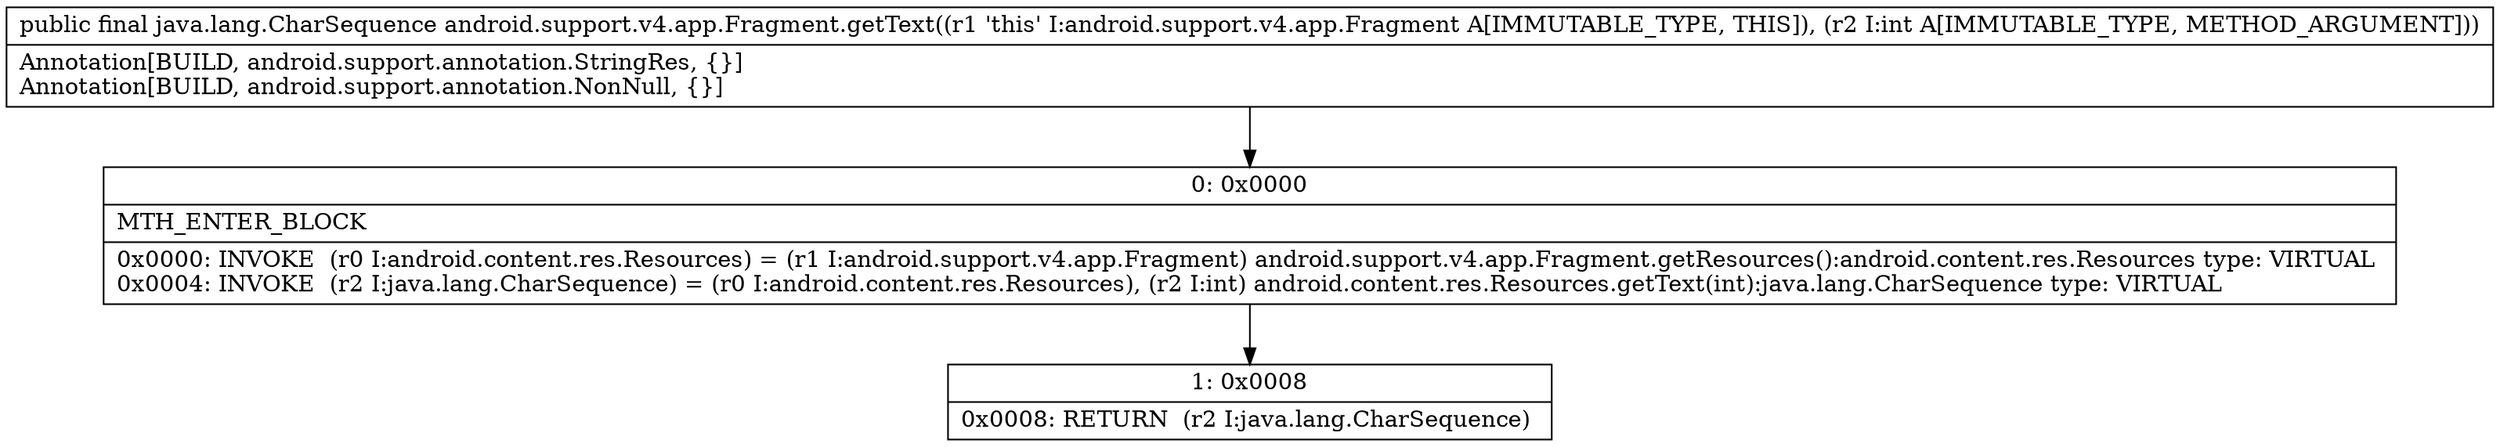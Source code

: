 digraph "CFG forandroid.support.v4.app.Fragment.getText(I)Ljava\/lang\/CharSequence;" {
Node_0 [shape=record,label="{0\:\ 0x0000|MTH_ENTER_BLOCK\l|0x0000: INVOKE  (r0 I:android.content.res.Resources) = (r1 I:android.support.v4.app.Fragment) android.support.v4.app.Fragment.getResources():android.content.res.Resources type: VIRTUAL \l0x0004: INVOKE  (r2 I:java.lang.CharSequence) = (r0 I:android.content.res.Resources), (r2 I:int) android.content.res.Resources.getText(int):java.lang.CharSequence type: VIRTUAL \l}"];
Node_1 [shape=record,label="{1\:\ 0x0008|0x0008: RETURN  (r2 I:java.lang.CharSequence) \l}"];
MethodNode[shape=record,label="{public final java.lang.CharSequence android.support.v4.app.Fragment.getText((r1 'this' I:android.support.v4.app.Fragment A[IMMUTABLE_TYPE, THIS]), (r2 I:int A[IMMUTABLE_TYPE, METHOD_ARGUMENT]))  | Annotation[BUILD, android.support.annotation.StringRes, \{\}]\lAnnotation[BUILD, android.support.annotation.NonNull, \{\}]\l}"];
MethodNode -> Node_0;
Node_0 -> Node_1;
}

